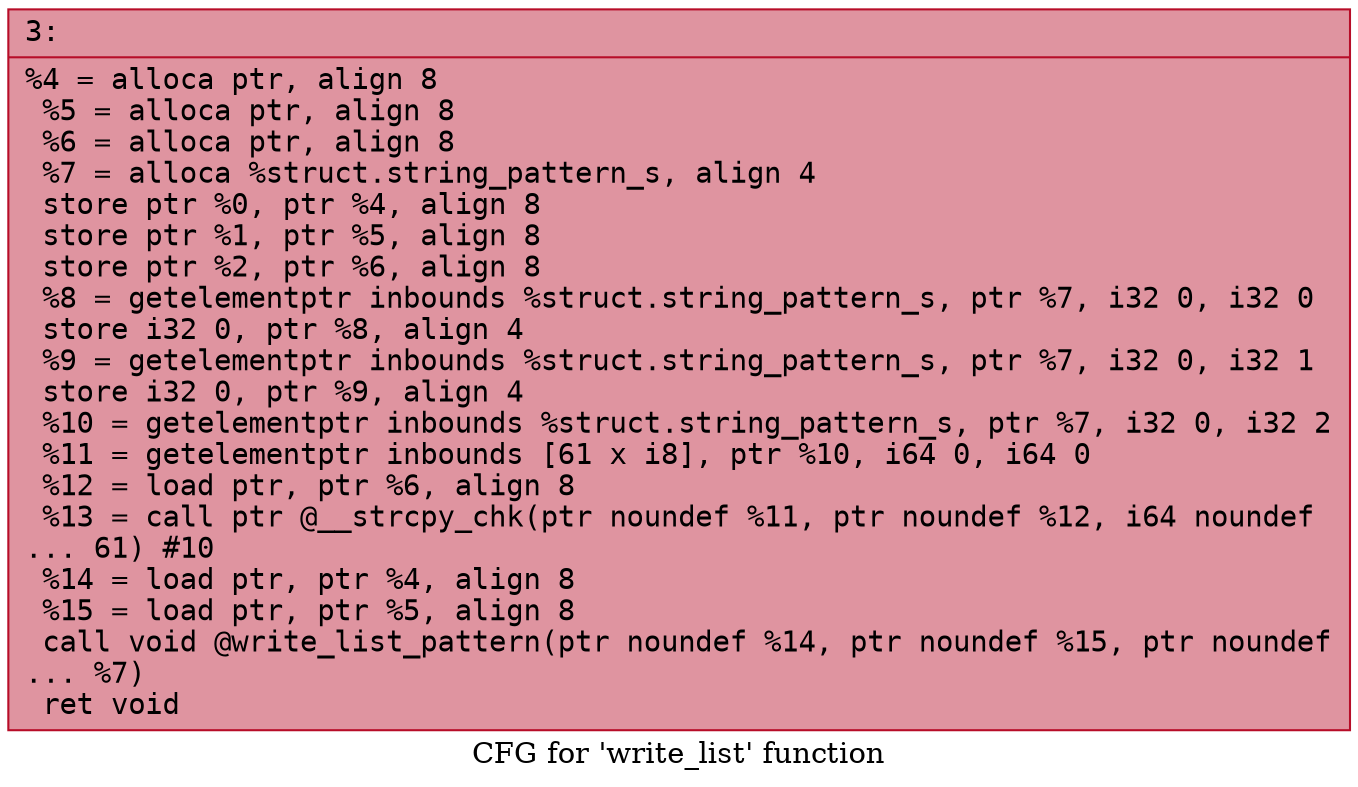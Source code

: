 digraph "CFG for 'write_list' function" {
	label="CFG for 'write_list' function";

	Node0x600000a89c20 [shape=record,color="#b70d28ff", style=filled, fillcolor="#b70d2870" fontname="Courier",label="{3:\l|  %4 = alloca ptr, align 8\l  %5 = alloca ptr, align 8\l  %6 = alloca ptr, align 8\l  %7 = alloca %struct.string_pattern_s, align 4\l  store ptr %0, ptr %4, align 8\l  store ptr %1, ptr %5, align 8\l  store ptr %2, ptr %6, align 8\l  %8 = getelementptr inbounds %struct.string_pattern_s, ptr %7, i32 0, i32 0\l  store i32 0, ptr %8, align 4\l  %9 = getelementptr inbounds %struct.string_pattern_s, ptr %7, i32 0, i32 1\l  store i32 0, ptr %9, align 4\l  %10 = getelementptr inbounds %struct.string_pattern_s, ptr %7, i32 0, i32 2\l  %11 = getelementptr inbounds [61 x i8], ptr %10, i64 0, i64 0\l  %12 = load ptr, ptr %6, align 8\l  %13 = call ptr @__strcpy_chk(ptr noundef %11, ptr noundef %12, i64 noundef\l... 61) #10\l  %14 = load ptr, ptr %4, align 8\l  %15 = load ptr, ptr %5, align 8\l  call void @write_list_pattern(ptr noundef %14, ptr noundef %15, ptr noundef\l... %7)\l  ret void\l}"];
}
